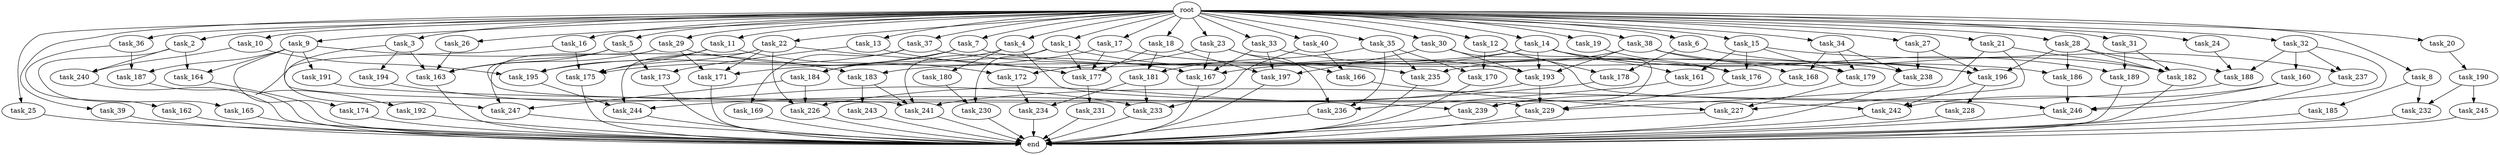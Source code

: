 digraph G {
  root [size="0.000000"];
  task_1 [size="1024.000000"];
  task_2 [size="1024.000000"];
  task_3 [size="1024.000000"];
  task_4 [size="1024.000000"];
  task_5 [size="1024.000000"];
  task_6 [size="1024.000000"];
  task_7 [size="1024.000000"];
  task_8 [size="1024.000000"];
  task_9 [size="1024.000000"];
  task_10 [size="1024.000000"];
  task_11 [size="1024.000000"];
  task_12 [size="1024.000000"];
  task_13 [size="1024.000000"];
  task_14 [size="1024.000000"];
  task_15 [size="1024.000000"];
  task_16 [size="1024.000000"];
  task_17 [size="1024.000000"];
  task_18 [size="1024.000000"];
  task_19 [size="1024.000000"];
  task_20 [size="1024.000000"];
  task_21 [size="1024.000000"];
  task_22 [size="1024.000000"];
  task_23 [size="1024.000000"];
  task_24 [size="1024.000000"];
  task_25 [size="1024.000000"];
  task_26 [size="1024.000000"];
  task_27 [size="1024.000000"];
  task_28 [size="1024.000000"];
  task_29 [size="1024.000000"];
  task_30 [size="1024.000000"];
  task_31 [size="1024.000000"];
  task_32 [size="1024.000000"];
  task_33 [size="1024.000000"];
  task_34 [size="1024.000000"];
  task_35 [size="1024.000000"];
  task_36 [size="1024.000000"];
  task_37 [size="1024.000000"];
  task_38 [size="1024.000000"];
  task_39 [size="1024.000000"];
  task_40 [size="1024.000000"];
  task_160 [size="695784701952.000000"];
  task_161 [size="970662608896.000000"];
  task_162 [size="34359738368.000000"];
  task_163 [size="1477468749824.000000"];
  task_164 [size="687194767360.000000"];
  task_165 [size="549755813888.000000"];
  task_166 [size="893353197568.000000"];
  task_167 [size="2250562863104.000000"];
  task_168 [size="1717986918400.000000"];
  task_169 [size="214748364800.000000"];
  task_170 [size="171798691840.000000"];
  task_171 [size="1717986918400.000000"];
  task_172 [size="1554778161152.000000"];
  task_173 [size="171798691840.000000"];
  task_174 [size="137438953472.000000"];
  task_175 [size="1254130450432.000000"];
  task_176 [size="1666447310848.000000"];
  task_177 [size="1898375544832.000000"];
  task_178 [size="249108103168.000000"];
  task_179 [size="1623497637888.000000"];
  task_180 [size="309237645312.000000"];
  task_181 [size="446676598784.000000"];
  task_182 [size="1752346656768.000000"];
  task_183 [size="558345748480.000000"];
  task_184 [size="343597383680.000000"];
  task_185 [size="695784701952.000000"];
  task_186 [size="893353197568.000000"];
  task_187 [size="171798691840.000000"];
  task_188 [size="1425929142272.000000"];
  task_189 [size="730144440320.000000"];
  task_190 [size="214748364800.000000"];
  task_191 [size="137438953472.000000"];
  task_192 [size="214748364800.000000"];
  task_193 [size="2010044694528.000000"];
  task_194 [size="858993459200.000000"];
  task_195 [size="987842478080.000000"];
  task_196 [size="1090921693184.000000"];
  task_197 [size="1039382085632.000000"];
  task_226 [size="1425929142272.000000"];
  task_227 [size="824633720832.000000"];
  task_228 [size="420906795008.000000"];
  task_229 [size="1142461300736.000000"];
  task_230 [size="498216206336.000000"];
  task_231 [size="77309411328.000000"];
  task_232 [size="833223655424.000000"];
  task_233 [size="283467841536.000000"];
  task_234 [size="171798691840.000000"];
  task_235 [size="1133871366144.000000"];
  task_236 [size="1073741824000.000000"];
  task_237 [size="1245540515840.000000"];
  task_238 [size="1314259992576.000000"];
  task_239 [size="652835028992.000000"];
  task_240 [size="627065225216.000000"];
  task_241 [size="1365799600128.000000"];
  task_242 [size="1589137899520.000000"];
  task_243 [size="214748364800.000000"];
  task_244 [size="1554778161152.000000"];
  task_245 [size="137438953472.000000"];
  task_246 [size="2078764171264.000000"];
  task_247 [size="2104533975040.000000"];
  end [size="0.000000"];

  root -> task_1 [size="1.000000"];
  root -> task_2 [size="1.000000"];
  root -> task_3 [size="1.000000"];
  root -> task_4 [size="1.000000"];
  root -> task_5 [size="1.000000"];
  root -> task_6 [size="1.000000"];
  root -> task_7 [size="1.000000"];
  root -> task_8 [size="1.000000"];
  root -> task_9 [size="1.000000"];
  root -> task_10 [size="1.000000"];
  root -> task_11 [size="1.000000"];
  root -> task_12 [size="1.000000"];
  root -> task_13 [size="1.000000"];
  root -> task_14 [size="1.000000"];
  root -> task_15 [size="1.000000"];
  root -> task_16 [size="1.000000"];
  root -> task_17 [size="1.000000"];
  root -> task_18 [size="1.000000"];
  root -> task_19 [size="1.000000"];
  root -> task_20 [size="1.000000"];
  root -> task_21 [size="1.000000"];
  root -> task_22 [size="1.000000"];
  root -> task_23 [size="1.000000"];
  root -> task_24 [size="1.000000"];
  root -> task_25 [size="1.000000"];
  root -> task_26 [size="1.000000"];
  root -> task_27 [size="1.000000"];
  root -> task_28 [size="1.000000"];
  root -> task_29 [size="1.000000"];
  root -> task_30 [size="1.000000"];
  root -> task_31 [size="1.000000"];
  root -> task_32 [size="1.000000"];
  root -> task_33 [size="1.000000"];
  root -> task_34 [size="1.000000"];
  root -> task_35 [size="1.000000"];
  root -> task_36 [size="1.000000"];
  root -> task_37 [size="1.000000"];
  root -> task_38 [size="1.000000"];
  root -> task_39 [size="1.000000"];
  root -> task_40 [size="1.000000"];
  task_1 -> task_177 [size="411041792.000000"];
  task_1 -> task_193 [size="411041792.000000"];
  task_1 -> task_230 [size="411041792.000000"];
  task_1 -> task_241 [size="411041792.000000"];
  task_2 -> task_164 [size="536870912.000000"];
  task_2 -> task_165 [size="536870912.000000"];
  task_2 -> task_240 [size="536870912.000000"];
  task_3 -> task_163 [size="838860800.000000"];
  task_3 -> task_194 [size="838860800.000000"];
  task_3 -> task_247 [size="838860800.000000"];
  task_4 -> task_180 [size="301989888.000000"];
  task_4 -> task_184 [size="301989888.000000"];
  task_4 -> task_239 [size="301989888.000000"];
  task_5 -> task_163 [size="33554432.000000"];
  task_5 -> task_173 [size="33554432.000000"];
  task_5 -> task_241 [size="33554432.000000"];
  task_6 -> task_178 [size="209715200.000000"];
  task_6 -> task_196 [size="209715200.000000"];
  task_7 -> task_175 [size="33554432.000000"];
  task_7 -> task_184 [size="33554432.000000"];
  task_7 -> task_238 [size="33554432.000000"];
  task_8 -> task_185 [size="679477248.000000"];
  task_8 -> task_232 [size="679477248.000000"];
  task_9 -> task_164 [size="134217728.000000"];
  task_9 -> task_174 [size="134217728.000000"];
  task_9 -> task_183 [size="134217728.000000"];
  task_9 -> task_187 [size="134217728.000000"];
  task_9 -> task_191 [size="134217728.000000"];
  task_9 -> task_229 [size="134217728.000000"];
  task_10 -> task_195 [size="75497472.000000"];
  task_10 -> task_240 [size="75497472.000000"];
  task_11 -> task_172 [size="679477248.000000"];
  task_11 -> task_175 [size="679477248.000000"];
  task_11 -> task_195 [size="679477248.000000"];
  task_12 -> task_170 [size="33554432.000000"];
  task_12 -> task_178 [size="33554432.000000"];
  task_12 -> task_239 [size="33554432.000000"];
  task_13 -> task_173 [size="134217728.000000"];
  task_13 -> task_235 [size="134217728.000000"];
  task_14 -> task_161 [size="411041792.000000"];
  task_14 -> task_167 [size="411041792.000000"];
  task_14 -> task_183 [size="411041792.000000"];
  task_14 -> task_189 [size="411041792.000000"];
  task_14 -> task_193 [size="411041792.000000"];
  task_14 -> task_196 [size="411041792.000000"];
  task_15 -> task_161 [size="536870912.000000"];
  task_15 -> task_176 [size="536870912.000000"];
  task_15 -> task_179 [size="536870912.000000"];
  task_15 -> task_237 [size="536870912.000000"];
  task_16 -> task_175 [size="209715200.000000"];
  task_16 -> task_192 [size="209715200.000000"];
  task_17 -> task_171 [size="838860800.000000"];
  task_17 -> task_177 [size="838860800.000000"];
  task_17 -> task_186 [size="838860800.000000"];
  task_18 -> task_177 [size="301989888.000000"];
  task_18 -> task_181 [size="301989888.000000"];
  task_18 -> task_197 [size="301989888.000000"];
  task_19 -> task_176 [size="679477248.000000"];
  task_20 -> task_190 [size="209715200.000000"];
  task_21 -> task_182 [size="536870912.000000"];
  task_21 -> task_227 [size="536870912.000000"];
  task_21 -> task_229 [size="536870912.000000"];
  task_22 -> task_171 [size="301989888.000000"];
  task_22 -> task_175 [size="301989888.000000"];
  task_22 -> task_177 [size="301989888.000000"];
  task_22 -> task_226 [size="301989888.000000"];
  task_22 -> task_244 [size="301989888.000000"];
  task_23 -> task_166 [size="838860800.000000"];
  task_23 -> task_167 [size="838860800.000000"];
  task_23 -> task_172 [size="838860800.000000"];
  task_23 -> task_236 [size="838860800.000000"];
  task_24 -> task_188 [size="679477248.000000"];
  task_25 -> end [size="1.000000"];
  task_26 -> task_163 [size="33554432.000000"];
  task_27 -> task_196 [size="411041792.000000"];
  task_27 -> task_238 [size="411041792.000000"];
  task_28 -> task_182 [size="33554432.000000"];
  task_28 -> task_186 [size="33554432.000000"];
  task_28 -> task_188 [size="33554432.000000"];
  task_28 -> task_196 [size="33554432.000000"];
  task_29 -> task_163 [size="536870912.000000"];
  task_29 -> task_167 [size="536870912.000000"];
  task_29 -> task_171 [size="536870912.000000"];
  task_29 -> task_247 [size="536870912.000000"];
  task_30 -> task_193 [size="301989888.000000"];
  task_30 -> task_197 [size="301989888.000000"];
  task_30 -> task_246 [size="301989888.000000"];
  task_31 -> task_182 [size="301989888.000000"];
  task_31 -> task_189 [size="301989888.000000"];
  task_32 -> task_160 [size="679477248.000000"];
  task_32 -> task_188 [size="679477248.000000"];
  task_32 -> task_237 [size="679477248.000000"];
  task_32 -> task_246 [size="679477248.000000"];
  task_33 -> task_167 [size="411041792.000000"];
  task_33 -> task_176 [size="411041792.000000"];
  task_33 -> task_197 [size="411041792.000000"];
  task_34 -> task_168 [size="838860800.000000"];
  task_34 -> task_179 [size="838860800.000000"];
  task_34 -> task_238 [size="838860800.000000"];
  task_35 -> task_170 [size="134217728.000000"];
  task_35 -> task_181 [size="134217728.000000"];
  task_35 -> task_235 [size="134217728.000000"];
  task_35 -> task_236 [size="134217728.000000"];
  task_36 -> task_162 [size="33554432.000000"];
  task_36 -> task_187 [size="33554432.000000"];
  task_37 -> task_169 [size="209715200.000000"];
  task_37 -> task_179 [size="209715200.000000"];
  task_37 -> task_195 [size="209715200.000000"];
  task_38 -> task_168 [size="838860800.000000"];
  task_38 -> task_182 [size="838860800.000000"];
  task_38 -> task_193 [size="838860800.000000"];
  task_38 -> task_235 [size="838860800.000000"];
  task_39 -> end [size="1.000000"];
  task_40 -> task_166 [size="33554432.000000"];
  task_40 -> task_233 [size="33554432.000000"];
  task_160 -> task_242 [size="838860800.000000"];
  task_160 -> task_246 [size="838860800.000000"];
  task_161 -> task_236 [size="75497472.000000"];
  task_162 -> end [size="1.000000"];
  task_163 -> end [size="1.000000"];
  task_164 -> end [size="1.000000"];
  task_165 -> end [size="1.000000"];
  task_166 -> task_227 [size="134217728.000000"];
  task_167 -> end [size="1.000000"];
  task_168 -> task_239 [size="301989888.000000"];
  task_169 -> end [size="1.000000"];
  task_170 -> end [size="1.000000"];
  task_171 -> end [size="1.000000"];
  task_172 -> task_234 [size="134217728.000000"];
  task_173 -> end [size="1.000000"];
  task_174 -> end [size="1.000000"];
  task_175 -> end [size="1.000000"];
  task_176 -> task_229 [size="33554432.000000"];
  task_177 -> task_231 [size="75497472.000000"];
  task_178 -> task_244 [size="679477248.000000"];
  task_179 -> task_227 [size="134217728.000000"];
  task_180 -> task_230 [size="75497472.000000"];
  task_181 -> task_233 [size="33554432.000000"];
  task_181 -> task_234 [size="33554432.000000"];
  task_182 -> end [size="1.000000"];
  task_183 -> task_241 [size="209715200.000000"];
  task_183 -> task_243 [size="209715200.000000"];
  task_184 -> task_226 [size="679477248.000000"];
  task_184 -> task_247 [size="679477248.000000"];
  task_185 -> end [size="1.000000"];
  task_186 -> task_246 [size="209715200.000000"];
  task_187 -> end [size="1.000000"];
  task_188 -> task_241 [size="679477248.000000"];
  task_189 -> end [size="1.000000"];
  task_190 -> task_232 [size="134217728.000000"];
  task_190 -> task_245 [size="134217728.000000"];
  task_191 -> task_242 [size="301989888.000000"];
  task_192 -> end [size="1.000000"];
  task_193 -> task_226 [size="411041792.000000"];
  task_193 -> task_229 [size="411041792.000000"];
  task_194 -> task_233 [size="209715200.000000"];
  task_195 -> task_244 [size="536870912.000000"];
  task_196 -> task_228 [size="411041792.000000"];
  task_196 -> task_242 [size="411041792.000000"];
  task_197 -> end [size="1.000000"];
  task_226 -> end [size="1.000000"];
  task_227 -> end [size="1.000000"];
  task_228 -> end [size="1.000000"];
  task_229 -> end [size="1.000000"];
  task_230 -> end [size="1.000000"];
  task_231 -> end [size="1.000000"];
  task_232 -> end [size="1.000000"];
  task_233 -> end [size="1.000000"];
  task_234 -> end [size="1.000000"];
  task_235 -> end [size="1.000000"];
  task_236 -> end [size="1.000000"];
  task_237 -> end [size="1.000000"];
  task_238 -> end [size="1.000000"];
  task_239 -> end [size="1.000000"];
  task_240 -> end [size="1.000000"];
  task_241 -> end [size="1.000000"];
  task_242 -> end [size="1.000000"];
  task_243 -> end [size="1.000000"];
  task_244 -> end [size="1.000000"];
  task_245 -> end [size="1.000000"];
  task_246 -> end [size="1.000000"];
  task_247 -> end [size="1.000000"];
}
